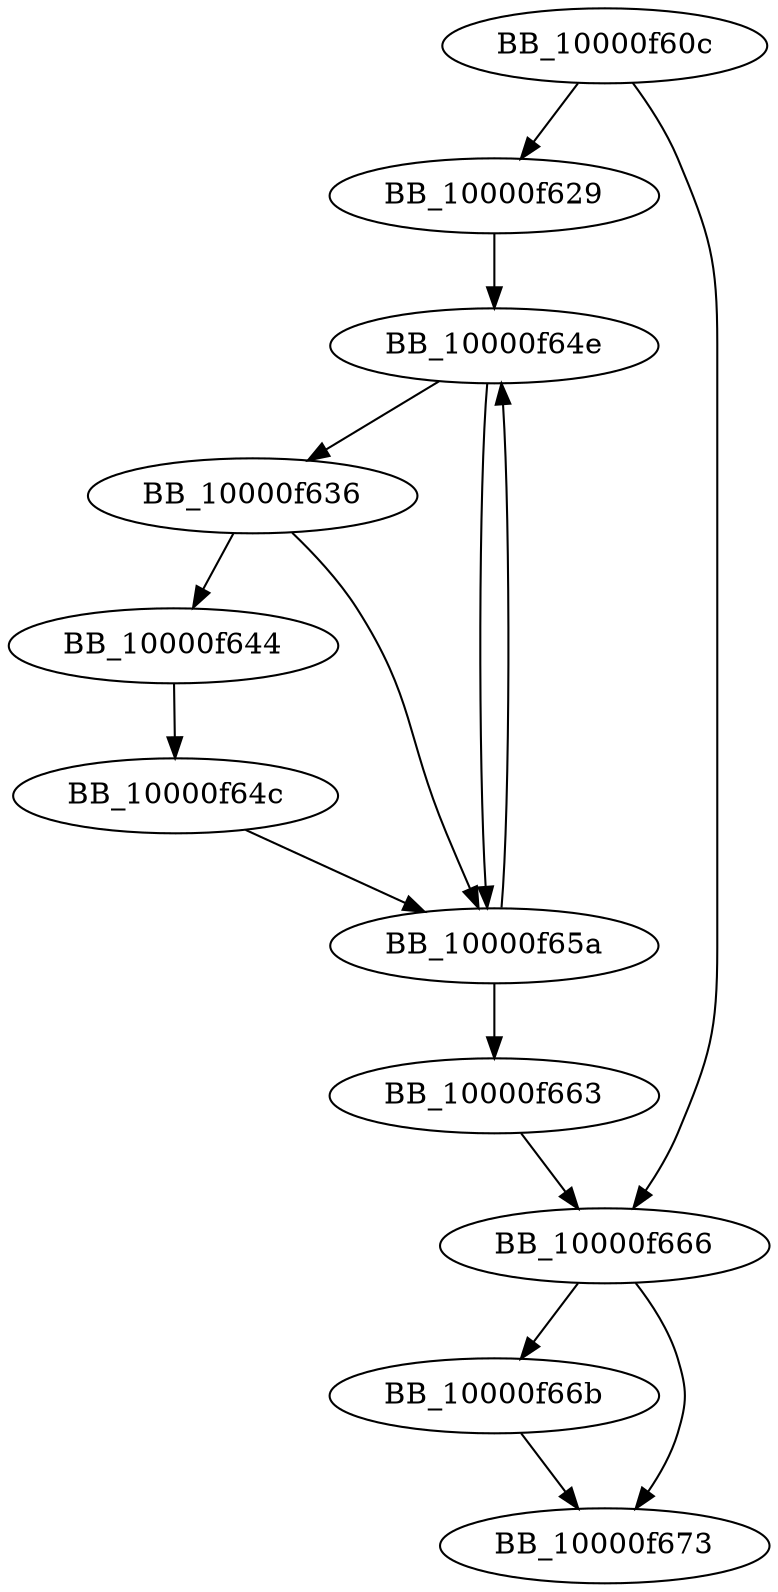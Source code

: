 DiGraph __ZNSt6vectorISsSaISsEED2Ev{
BB_10000f60c->BB_10000f629
BB_10000f60c->BB_10000f666
BB_10000f629->BB_10000f64e
BB_10000f636->BB_10000f644
BB_10000f636->BB_10000f65a
BB_10000f644->BB_10000f64c
BB_10000f64c->BB_10000f65a
BB_10000f64e->BB_10000f636
BB_10000f64e->BB_10000f65a
BB_10000f65a->BB_10000f64e
BB_10000f65a->BB_10000f663
BB_10000f663->BB_10000f666
BB_10000f666->BB_10000f66b
BB_10000f666->BB_10000f673
BB_10000f66b->BB_10000f673
}

